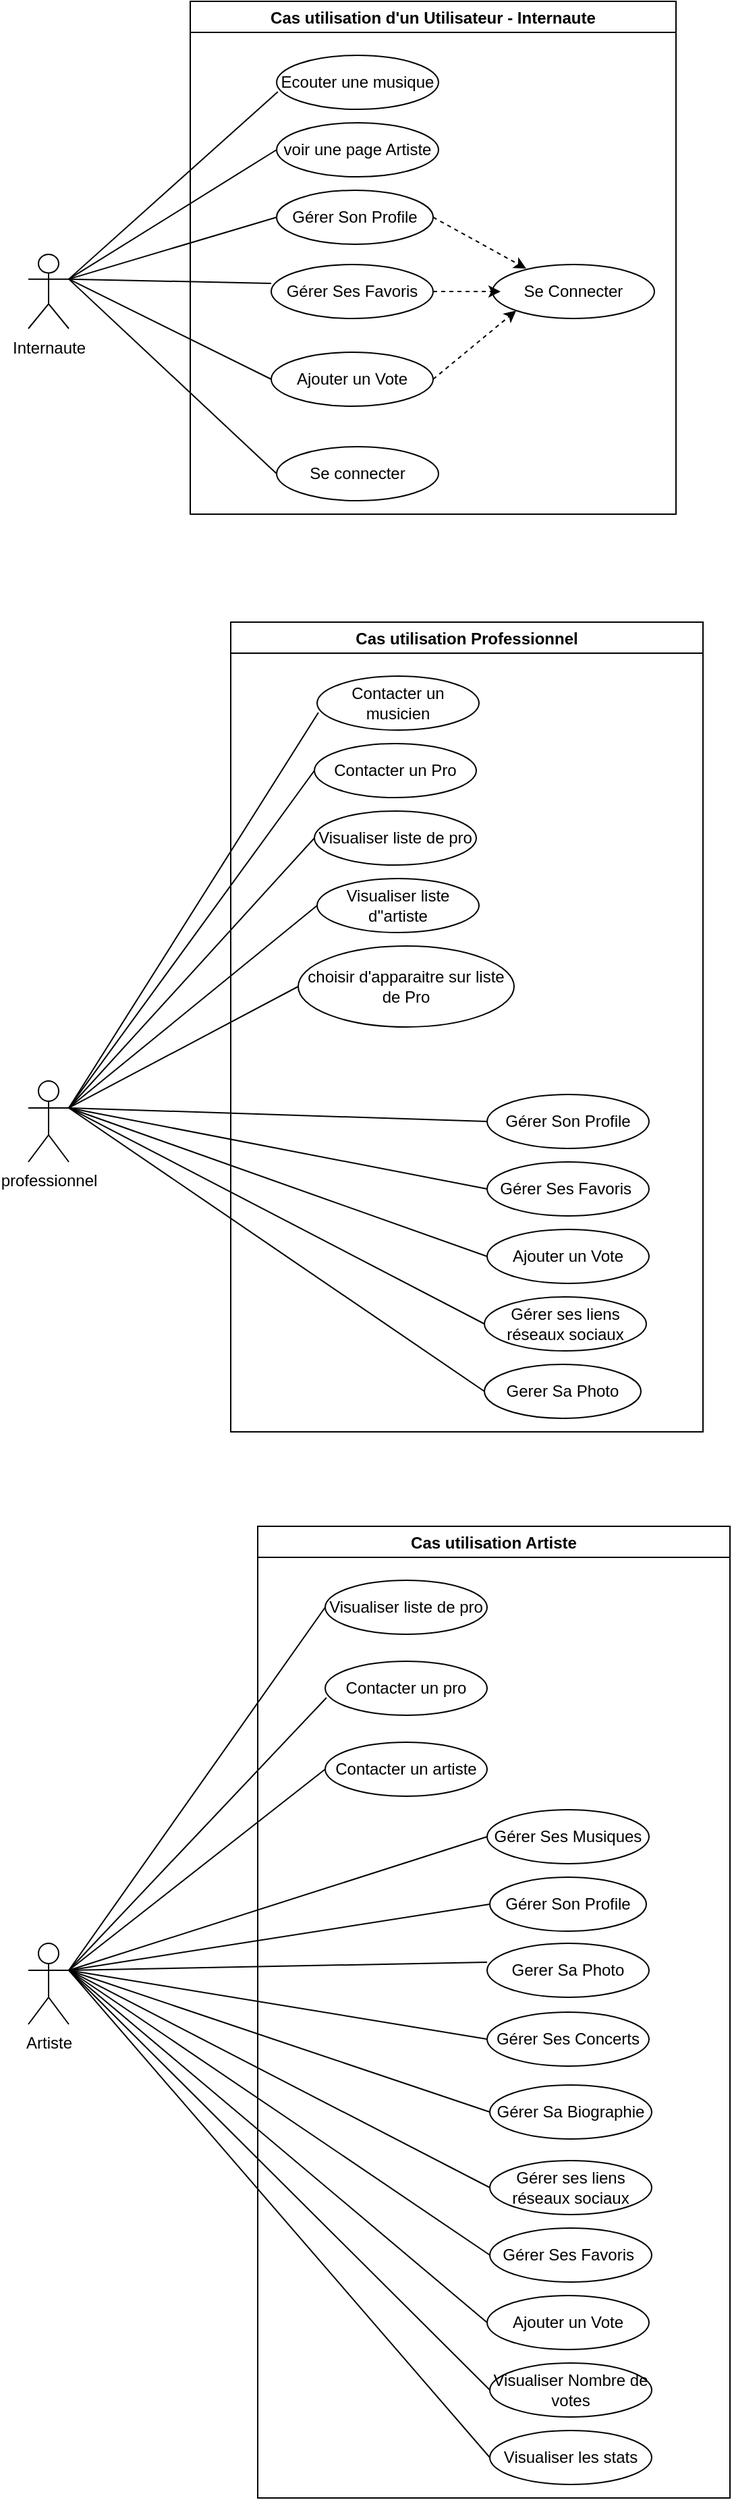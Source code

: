 <mxfile version="16.1.2" type="device"><diagram id="0gJoJF1syZIJq2sYyarv" name="Page-1"><mxGraphModel dx="946" dy="725" grid="1" gridSize="10" guides="1" tooltips="1" connect="1" arrows="1" fold="1" page="1" pageScale="1" pageWidth="827" pageHeight="1169" math="0" shadow="0"><root><mxCell id="0"/><mxCell id="1" parent="0"/><mxCell id="32BOOsJMIFd5g4cBoluw-26" style="edgeStyle=none;rounded=0;orthogonalLoop=1;jettySize=auto;html=1;exitX=1;exitY=0.333;exitDx=0;exitDy=0;exitPerimeter=0;entryX=0.008;entryY=0.675;entryDx=0;entryDy=0;entryPerimeter=0;elbow=vertical;endArrow=none;endFill=0;" parent="1" source="32BOOsJMIFd5g4cBoluw-1" target="32BOOsJMIFd5g4cBoluw-23" edge="1"><mxGeometry relative="1" as="geometry"/></mxCell><mxCell id="32BOOsJMIFd5g4cBoluw-27" style="edgeStyle=none;rounded=0;orthogonalLoop=1;jettySize=auto;html=1;exitX=1;exitY=0.333;exitDx=0;exitDy=0;exitPerimeter=0;entryX=0;entryY=0.5;entryDx=0;entryDy=0;elbow=vertical;endArrow=none;endFill=0;" parent="1" source="32BOOsJMIFd5g4cBoluw-1" target="32BOOsJMIFd5g4cBoluw-6" edge="1"><mxGeometry relative="1" as="geometry"/></mxCell><mxCell id="32BOOsJMIFd5g4cBoluw-28" style="edgeStyle=none;rounded=0;orthogonalLoop=1;jettySize=auto;html=1;exitX=1;exitY=0.333;exitDx=0;exitDy=0;exitPerimeter=0;entryX=0;entryY=0.5;entryDx=0;entryDy=0;elbow=vertical;endArrow=none;endFill=0;" parent="1" source="32BOOsJMIFd5g4cBoluw-1" target="32BOOsJMIFd5g4cBoluw-10" edge="1"><mxGeometry relative="1" as="geometry"/></mxCell><mxCell id="32BOOsJMIFd5g4cBoluw-29" value="&lt;br&gt;" style="edgeStyle=none;rounded=0;orthogonalLoop=1;jettySize=auto;html=1;exitX=1;exitY=0.333;exitDx=0;exitDy=0;exitPerimeter=0;entryX=0;entryY=0.35;entryDx=0;entryDy=0;entryPerimeter=0;elbow=vertical;endArrow=none;endFill=0;" parent="1" source="32BOOsJMIFd5g4cBoluw-1" target="32BOOsJMIFd5g4cBoluw-11" edge="1"><mxGeometry relative="1" as="geometry"/></mxCell><mxCell id="32BOOsJMIFd5g4cBoluw-30" style="edgeStyle=none;rounded=0;orthogonalLoop=1;jettySize=auto;html=1;exitX=1;exitY=0.333;exitDx=0;exitDy=0;exitPerimeter=0;entryX=0;entryY=0.5;entryDx=0;entryDy=0;elbow=vertical;endArrow=none;endFill=0;" parent="1" source="32BOOsJMIFd5g4cBoluw-1" target="32BOOsJMIFd5g4cBoluw-12" edge="1"><mxGeometry relative="1" as="geometry"/></mxCell><mxCell id="32BOOsJMIFd5g4cBoluw-1" value="Internaute" style="shape=umlActor;verticalLabelPosition=bottom;verticalAlign=top;html=1;outlineConnect=0;" parent="1" vertex="1"><mxGeometry x="60" y="247.5" width="30" height="55" as="geometry"/></mxCell><mxCell id="32BOOsJMIFd5g4cBoluw-4" value="Cas utilisation d'un Utilisateur - Internaute" style="swimlane;" parent="1" vertex="1"><mxGeometry x="180" y="60" width="360" height="380" as="geometry"/></mxCell><mxCell id="32BOOsJMIFd5g4cBoluw-6" value="voir une page Artiste" style="ellipse;whiteSpace=wrap;html=1;" parent="32BOOsJMIFd5g4cBoluw-4" vertex="1"><mxGeometry x="64" y="90" width="120" height="40" as="geometry"/></mxCell><mxCell id="32BOOsJMIFd5g4cBoluw-10" value="Gérer&amp;nbsp;Son Profile" style="ellipse;whiteSpace=wrap;html=1;" parent="32BOOsJMIFd5g4cBoluw-4" vertex="1"><mxGeometry x="64" y="140" width="116" height="40" as="geometry"/></mxCell><mxCell id="32BOOsJMIFd5g4cBoluw-11" value="Gérer Ses Favoris" style="ellipse;whiteSpace=wrap;html=1;" parent="32BOOsJMIFd5g4cBoluw-4" vertex="1"><mxGeometry x="60" y="195" width="120" height="40" as="geometry"/></mxCell><mxCell id="32BOOsJMIFd5g4cBoluw-60" style="edgeStyle=none;rounded=0;orthogonalLoop=1;jettySize=auto;html=1;exitX=1;exitY=0.5;exitDx=0;exitDy=0;entryX=0;entryY=1;entryDx=0;entryDy=0;dashed=1;endArrow=classic;endFill=1;elbow=vertical;" parent="32BOOsJMIFd5g4cBoluw-4" source="32BOOsJMIFd5g4cBoluw-12" target="32BOOsJMIFd5g4cBoluw-57" edge="1"><mxGeometry relative="1" as="geometry"/></mxCell><mxCell id="32BOOsJMIFd5g4cBoluw-12" value="Ajouter un Vote" style="ellipse;whiteSpace=wrap;html=1;" parent="32BOOsJMIFd5g4cBoluw-4" vertex="1"><mxGeometry x="60" y="260" width="120" height="40" as="geometry"/></mxCell><mxCell id="32BOOsJMIFd5g4cBoluw-23" value="Ecouter une musique" style="ellipse;whiteSpace=wrap;html=1;" parent="32BOOsJMIFd5g4cBoluw-4" vertex="1"><mxGeometry x="64" y="40" width="120" height="40" as="geometry"/></mxCell><mxCell id="32BOOsJMIFd5g4cBoluw-57" value="Se Connecter" style="ellipse;whiteSpace=wrap;html=1;" parent="32BOOsJMIFd5g4cBoluw-4" vertex="1"><mxGeometry x="224" y="195" width="120" height="40" as="geometry"/></mxCell><mxCell id="32BOOsJMIFd5g4cBoluw-58" style="rounded=0;orthogonalLoop=1;jettySize=auto;html=1;exitX=1;exitY=0.5;exitDx=0;exitDy=0;dashed=1;elbow=vertical;entryX=0.208;entryY=0.075;entryDx=0;entryDy=0;entryPerimeter=0;" parent="32BOOsJMIFd5g4cBoluw-4" target="32BOOsJMIFd5g4cBoluw-57" edge="1"><mxGeometry relative="1" as="geometry"><mxPoint x="240" y="210" as="targetPoint"/><mxPoint x="180" y="160" as="sourcePoint"/></mxGeometry></mxCell><mxCell id="32BOOsJMIFd5g4cBoluw-61" value="Se connecter" style="ellipse;whiteSpace=wrap;html=1;" parent="32BOOsJMIFd5g4cBoluw-4" vertex="1"><mxGeometry x="64" y="330" width="120" height="40" as="geometry"/></mxCell><mxCell id="32BOOsJMIFd5g4cBoluw-34" style="edgeStyle=none;rounded=0;orthogonalLoop=1;jettySize=auto;html=1;exitX=1;exitY=0.333;exitDx=0;exitDy=0;exitPerimeter=0;entryX=0.008;entryY=0.675;entryDx=0;entryDy=0;entryPerimeter=0;elbow=vertical;endArrow=none;endFill=0;" parent="1" source="32BOOsJMIFd5g4cBoluw-41" target="32BOOsJMIFd5g4cBoluw-56" edge="1"><mxGeometry relative="1" as="geometry"/></mxCell><mxCell id="32BOOsJMIFd5g4cBoluw-35" style="edgeStyle=none;rounded=0;orthogonalLoop=1;jettySize=auto;html=1;exitX=1;exitY=0.333;exitDx=0;exitDy=0;exitPerimeter=0;entryX=0;entryY=0.5;entryDx=0;entryDy=0;elbow=vertical;endArrow=none;endFill=0;" parent="1" source="32BOOsJMIFd5g4cBoluw-41" target="32BOOsJMIFd5g4cBoluw-44" edge="1"><mxGeometry relative="1" as="geometry"/></mxCell><mxCell id="32BOOsJMIFd5g4cBoluw-36" style="edgeStyle=none;rounded=0;orthogonalLoop=1;jettySize=auto;html=1;exitX=1;exitY=0.333;exitDx=0;exitDy=0;exitPerimeter=0;entryX=0;entryY=0.5;entryDx=0;entryDy=0;elbow=vertical;endArrow=none;endFill=0;" parent="1" source="32BOOsJMIFd5g4cBoluw-41" target="32BOOsJMIFd5g4cBoluw-46" edge="1"><mxGeometry relative="1" as="geometry"/></mxCell><mxCell id="32BOOsJMIFd5g4cBoluw-37" value="&lt;br&gt;" style="edgeStyle=none;rounded=0;orthogonalLoop=1;jettySize=auto;html=1;exitX=1;exitY=0.333;exitDx=0;exitDy=0;exitPerimeter=0;entryX=0;entryY=0.35;entryDx=0;entryDy=0;entryPerimeter=0;elbow=vertical;endArrow=none;endFill=0;" parent="1" source="32BOOsJMIFd5g4cBoluw-41" target="32BOOsJMIFd5g4cBoluw-48" edge="1"><mxGeometry relative="1" as="geometry"/></mxCell><mxCell id="32BOOsJMIFd5g4cBoluw-38" style="edgeStyle=none;rounded=0;orthogonalLoop=1;jettySize=auto;html=1;exitX=1;exitY=0.333;exitDx=0;exitDy=0;exitPerimeter=0;entryX=0;entryY=0.5;entryDx=0;entryDy=0;elbow=vertical;endArrow=none;endFill=0;" parent="1" source="32BOOsJMIFd5g4cBoluw-41" target="32BOOsJMIFd5g4cBoluw-50" edge="1"><mxGeometry relative="1" as="geometry"/></mxCell><mxCell id="32BOOsJMIFd5g4cBoluw-39" style="edgeStyle=none;rounded=0;orthogonalLoop=1;jettySize=auto;html=1;exitX=1;exitY=0.333;exitDx=0;exitDy=0;exitPerimeter=0;entryX=0;entryY=0.5;entryDx=0;entryDy=0;elbow=vertical;endArrow=none;endFill=0;" parent="1" source="32BOOsJMIFd5g4cBoluw-41" target="32BOOsJMIFd5g4cBoluw-52" edge="1"><mxGeometry relative="1" as="geometry"/></mxCell><mxCell id="32BOOsJMIFd5g4cBoluw-40" style="edgeStyle=none;rounded=0;orthogonalLoop=1;jettySize=auto;html=1;exitX=1;exitY=0.333;exitDx=0;exitDy=0;exitPerimeter=0;entryX=0;entryY=0.5;entryDx=0;entryDy=0;elbow=vertical;endArrow=none;endFill=0;" parent="1" source="32BOOsJMIFd5g4cBoluw-41" target="32BOOsJMIFd5g4cBoluw-54" edge="1"><mxGeometry relative="1" as="geometry"/></mxCell><mxCell id="32BOOsJMIFd5g4cBoluw-41" value="Artiste" style="shape=umlActor;verticalLabelPosition=bottom;verticalAlign=top;html=1;outlineConnect=0;" parent="1" vertex="1"><mxGeometry x="60" y="1499" width="30" height="60" as="geometry"/></mxCell><mxCell id="32BOOsJMIFd5g4cBoluw-42" value="Cas utilisation Artiste" style="swimlane;" parent="1" vertex="1"><mxGeometry x="230" y="1190" width="350" height="720" as="geometry"/></mxCell><mxCell id="32BOOsJMIFd5g4cBoluw-44" value="Gérer&amp;nbsp;Ses Musiques" style="ellipse;whiteSpace=wrap;html=1;" parent="32BOOsJMIFd5g4cBoluw-42" vertex="1"><mxGeometry x="170" y="210" width="120" height="40" as="geometry"/></mxCell><mxCell id="32BOOsJMIFd5g4cBoluw-46" value="Gérer&amp;nbsp;Son Profile" style="ellipse;whiteSpace=wrap;html=1;" parent="32BOOsJMIFd5g4cBoluw-42" vertex="1"><mxGeometry x="172" y="260" width="116" height="40" as="geometry"/></mxCell><mxCell id="32BOOsJMIFd5g4cBoluw-48" value="Gerer Sa Photo" style="ellipse;whiteSpace=wrap;html=1;" parent="32BOOsJMIFd5g4cBoluw-42" vertex="1"><mxGeometry x="170" y="309" width="120" height="40" as="geometry"/></mxCell><mxCell id="32BOOsJMIFd5g4cBoluw-50" value="Gérer&amp;nbsp;Ses Concerts" style="ellipse;whiteSpace=wrap;html=1;" parent="32BOOsJMIFd5g4cBoluw-42" vertex="1"><mxGeometry x="170" y="360" width="120" height="40" as="geometry"/></mxCell><mxCell id="32BOOsJMIFd5g4cBoluw-52" value="Gérer&amp;nbsp;Sa Biographie" style="ellipse;whiteSpace=wrap;html=1;" parent="32BOOsJMIFd5g4cBoluw-42" vertex="1"><mxGeometry x="172" y="414" width="120" height="40" as="geometry"/></mxCell><mxCell id="32BOOsJMIFd5g4cBoluw-54" value="Gérer ses liens réseaux sociaux" style="ellipse;whiteSpace=wrap;html=1;" parent="32BOOsJMIFd5g4cBoluw-42" vertex="1"><mxGeometry x="172" y="470" width="120" height="40" as="geometry"/></mxCell><mxCell id="32BOOsJMIFd5g4cBoluw-56" value="Contacter un pro" style="ellipse;whiteSpace=wrap;html=1;" parent="32BOOsJMIFd5g4cBoluw-42" vertex="1"><mxGeometry x="50" y="100" width="120" height="40" as="geometry"/></mxCell><mxCell id="32BOOsJMIFd5g4cBoluw-103" value="Visualiser liste de pro" style="ellipse;whiteSpace=wrap;html=1;" parent="32BOOsJMIFd5g4cBoluw-42" vertex="1"><mxGeometry x="50" y="40" width="120" height="40" as="geometry"/></mxCell><mxCell id="32BOOsJMIFd5g4cBoluw-107" value="Gérer Ses Favoris&amp;nbsp;" style="ellipse;whiteSpace=wrap;html=1;" parent="32BOOsJMIFd5g4cBoluw-42" vertex="1"><mxGeometry x="172" y="520" width="120" height="40" as="geometry"/></mxCell><mxCell id="32BOOsJMIFd5g4cBoluw-113" value="Ajouter un Vote" style="ellipse;whiteSpace=wrap;html=1;" parent="32BOOsJMIFd5g4cBoluw-42" vertex="1"><mxGeometry x="170" y="570.0" width="120" height="40" as="geometry"/></mxCell><mxCell id="32BOOsJMIFd5g4cBoluw-114" value="Contacter un artiste" style="ellipse;whiteSpace=wrap;html=1;" parent="32BOOsJMIFd5g4cBoluw-42" vertex="1"><mxGeometry x="50" y="160" width="120" height="40" as="geometry"/></mxCell><mxCell id="32BOOsJMIFd5g4cBoluw-147" value="Visualiser Nombre de votes" style="ellipse;whiteSpace=wrap;html=1;" parent="32BOOsJMIFd5g4cBoluw-42" vertex="1"><mxGeometry x="172" y="620" width="120" height="40" as="geometry"/></mxCell><mxCell id="32BOOsJMIFd5g4cBoluw-148" value="Visualiser les stats" style="ellipse;whiteSpace=wrap;html=1;" parent="32BOOsJMIFd5g4cBoluw-42" vertex="1"><mxGeometry x="172" y="670" width="120" height="40" as="geometry"/></mxCell><mxCell id="32BOOsJMIFd5g4cBoluw-59" style="edgeStyle=none;rounded=0;orthogonalLoop=1;jettySize=auto;html=1;exitX=1;exitY=0.5;exitDx=0;exitDy=0;endArrow=classic;endFill=1;elbow=vertical;dashed=1;" parent="1" source="32BOOsJMIFd5g4cBoluw-11" edge="1"><mxGeometry relative="1" as="geometry"><mxPoint x="410" y="275" as="targetPoint"/></mxGeometry></mxCell><mxCell id="32BOOsJMIFd5g4cBoluw-62" style="edgeStyle=none;rounded=0;orthogonalLoop=1;jettySize=auto;html=1;exitX=1;exitY=0.333;exitDx=0;exitDy=0;exitPerimeter=0;entryX=0;entryY=0.5;entryDx=0;entryDy=0;elbow=vertical;endArrow=none;endFill=0;" parent="1" source="32BOOsJMIFd5g4cBoluw-1" target="32BOOsJMIFd5g4cBoluw-61" edge="1"><mxGeometry relative="1" as="geometry"><mxPoint x="100" y="275" as="sourcePoint"/><mxPoint x="250" y="350" as="targetPoint"/></mxGeometry></mxCell><mxCell id="32BOOsJMIFd5g4cBoluw-79" style="edgeStyle=none;rounded=0;orthogonalLoop=1;jettySize=auto;html=1;exitX=1;exitY=0.333;exitDx=0;exitDy=0;exitPerimeter=0;entryX=0.008;entryY=0.675;entryDx=0;entryDy=0;entryPerimeter=0;elbow=vertical;endArrow=none;endFill=0;" parent="1" source="32BOOsJMIFd5g4cBoluw-86" target="32BOOsJMIFd5g4cBoluw-101" edge="1"><mxGeometry relative="1" as="geometry"/></mxCell><mxCell id="32BOOsJMIFd5g4cBoluw-80" style="edgeStyle=none;rounded=0;orthogonalLoop=1;jettySize=auto;html=1;exitX=1;exitY=0.333;exitDx=0;exitDy=0;exitPerimeter=0;entryX=0;entryY=0.5;entryDx=0;entryDy=0;elbow=vertical;endArrow=none;endFill=0;" parent="1" source="32BOOsJMIFd5g4cBoluw-86" target="32BOOsJMIFd5g4cBoluw-89" edge="1"><mxGeometry relative="1" as="geometry"/></mxCell><mxCell id="32BOOsJMIFd5g4cBoluw-81" style="edgeStyle=none;rounded=0;orthogonalLoop=1;jettySize=auto;html=1;exitX=1;exitY=0.333;exitDx=0;exitDy=0;exitPerimeter=0;entryX=0;entryY=0.5;entryDx=0;entryDy=0;elbow=vertical;endArrow=none;endFill=0;" parent="1" source="32BOOsJMIFd5g4cBoluw-86" target="32BOOsJMIFd5g4cBoluw-91" edge="1"><mxGeometry relative="1" as="geometry"/></mxCell><mxCell id="32BOOsJMIFd5g4cBoluw-84" style="edgeStyle=none;rounded=0;orthogonalLoop=1;jettySize=auto;html=1;exitX=1;exitY=0.333;exitDx=0;exitDy=0;exitPerimeter=0;entryX=0;entryY=0.5;entryDx=0;entryDy=0;elbow=vertical;endArrow=none;endFill=0;" parent="1" source="32BOOsJMIFd5g4cBoluw-86" target="32BOOsJMIFd5g4cBoluw-97" edge="1"><mxGeometry relative="1" as="geometry"/></mxCell><mxCell id="32BOOsJMIFd5g4cBoluw-85" style="edgeStyle=none;rounded=0;orthogonalLoop=1;jettySize=auto;html=1;exitX=1;exitY=0.333;exitDx=0;exitDy=0;exitPerimeter=0;entryX=0;entryY=0.5;entryDx=0;entryDy=0;elbow=vertical;endArrow=none;endFill=0;" parent="1" source="32BOOsJMIFd5g4cBoluw-86" target="32BOOsJMIFd5g4cBoluw-99" edge="1"><mxGeometry relative="1" as="geometry"/></mxCell><mxCell id="32BOOsJMIFd5g4cBoluw-132" style="edgeStyle=none;rounded=0;orthogonalLoop=1;jettySize=auto;html=1;exitX=1;exitY=0.333;exitDx=0;exitDy=0;exitPerimeter=0;entryX=0;entryY=0.5;entryDx=0;entryDy=0;endArrow=none;endFill=0;elbow=vertical;" parent="1" source="32BOOsJMIFd5g4cBoluw-86" target="32BOOsJMIFd5g4cBoluw-131" edge="1"><mxGeometry relative="1" as="geometry"/></mxCell><mxCell id="32BOOsJMIFd5g4cBoluw-134" style="edgeStyle=none;rounded=0;orthogonalLoop=1;jettySize=auto;html=1;exitX=1;exitY=0.333;exitDx=0;exitDy=0;exitPerimeter=0;entryX=0;entryY=0.5;entryDx=0;entryDy=0;endArrow=none;endFill=0;elbow=vertical;" parent="1" source="32BOOsJMIFd5g4cBoluw-86" target="32BOOsJMIFd5g4cBoluw-128" edge="1"><mxGeometry relative="1" as="geometry"/></mxCell><mxCell id="32BOOsJMIFd5g4cBoluw-135" style="edgeStyle=none;rounded=0;orthogonalLoop=1;jettySize=auto;html=1;exitX=1;exitY=0.333;exitDx=0;exitDy=0;exitPerimeter=0;entryX=0;entryY=0.5;entryDx=0;entryDy=0;endArrow=none;endFill=0;elbow=vertical;" parent="1" source="32BOOsJMIFd5g4cBoluw-86" target="32BOOsJMIFd5g4cBoluw-129" edge="1"><mxGeometry relative="1" as="geometry"/></mxCell><mxCell id="32BOOsJMIFd5g4cBoluw-136" style="edgeStyle=none;rounded=0;orthogonalLoop=1;jettySize=auto;html=1;exitX=1;exitY=0.333;exitDx=0;exitDy=0;exitPerimeter=0;entryX=0;entryY=0.5;entryDx=0;entryDy=0;endArrow=none;endFill=0;elbow=vertical;" parent="1" source="32BOOsJMIFd5g4cBoluw-86" target="32BOOsJMIFd5g4cBoluw-130" edge="1"><mxGeometry relative="1" as="geometry"/></mxCell><mxCell id="32BOOsJMIFd5g4cBoluw-144" style="edgeStyle=none;rounded=0;orthogonalLoop=1;jettySize=auto;html=1;exitX=1;exitY=0.333;exitDx=0;exitDy=0;exitPerimeter=0;entryX=0;entryY=0.5;entryDx=0;entryDy=0;endArrow=none;endFill=0;elbow=vertical;" parent="1" source="32BOOsJMIFd5g4cBoluw-86" target="32BOOsJMIFd5g4cBoluw-143" edge="1"><mxGeometry relative="1" as="geometry"/></mxCell><mxCell id="32BOOsJMIFd5g4cBoluw-86" value="professionnel" style="shape=umlActor;verticalLabelPosition=bottom;verticalAlign=top;html=1;outlineConnect=0;" parent="1" vertex="1"><mxGeometry x="60" y="860" width="30" height="60" as="geometry"/></mxCell><mxCell id="32BOOsJMIFd5g4cBoluw-87" value="Cas utilisation Professionnel" style="swimlane;" parent="1" vertex="1"><mxGeometry x="210" y="520" width="350" height="600" as="geometry"/></mxCell><mxCell id="32BOOsJMIFd5g4cBoluw-89" value="&lt;span&gt;Gérer&amp;nbsp;Son Profile&lt;/span&gt;" style="ellipse;whiteSpace=wrap;html=1;" parent="32BOOsJMIFd5g4cBoluw-87" vertex="1"><mxGeometry x="190" y="350" width="120" height="40" as="geometry"/></mxCell><mxCell id="32BOOsJMIFd5g4cBoluw-91" value="&lt;span&gt;Gerer Sa Photo&lt;/span&gt;" style="ellipse;whiteSpace=wrap;html=1;" parent="32BOOsJMIFd5g4cBoluw-87" vertex="1"><mxGeometry x="188" y="550" width="116" height="40" as="geometry"/></mxCell><mxCell id="32BOOsJMIFd5g4cBoluw-97" value="Contacter un Pro" style="ellipse;whiteSpace=wrap;html=1;" parent="32BOOsJMIFd5g4cBoluw-87" vertex="1"><mxGeometry x="62" y="90" width="120" height="40" as="geometry"/></mxCell><mxCell id="32BOOsJMIFd5g4cBoluw-99" value="&lt;span&gt;Gérer ses liens réseaux sociaux&lt;/span&gt;" style="ellipse;whiteSpace=wrap;html=1;" parent="32BOOsJMIFd5g4cBoluw-87" vertex="1"><mxGeometry x="188" y="500" width="120" height="40" as="geometry"/></mxCell><mxCell id="32BOOsJMIFd5g4cBoluw-101" value="Contacter un musicien" style="ellipse;whiteSpace=wrap;html=1;" parent="32BOOsJMIFd5g4cBoluw-87" vertex="1"><mxGeometry x="64" y="40" width="120" height="40" as="geometry"/></mxCell><mxCell id="32BOOsJMIFd5g4cBoluw-128" value="Gérer Ses Favoris&amp;nbsp;" style="ellipse;whiteSpace=wrap;html=1;" parent="32BOOsJMIFd5g4cBoluw-87" vertex="1"><mxGeometry x="190" y="400" width="120" height="40" as="geometry"/></mxCell><mxCell id="32BOOsJMIFd5g4cBoluw-129" value="Ajouter un Vote" style="ellipse;whiteSpace=wrap;html=1;" parent="32BOOsJMIFd5g4cBoluw-87" vertex="1"><mxGeometry x="190" y="450" width="120" height="40" as="geometry"/></mxCell><mxCell id="32BOOsJMIFd5g4cBoluw-130" value="choisir d'apparaitre sur liste de Pro" style="ellipse;whiteSpace=wrap;html=1;" parent="32BOOsJMIFd5g4cBoluw-87" vertex="1"><mxGeometry x="50" y="240" width="160" height="60" as="geometry"/></mxCell><mxCell id="32BOOsJMIFd5g4cBoluw-131" value="Visualiser liste de pro" style="ellipse;whiteSpace=wrap;html=1;" parent="32BOOsJMIFd5g4cBoluw-87" vertex="1"><mxGeometry x="62" y="140" width="120" height="40" as="geometry"/></mxCell><mxCell id="32BOOsJMIFd5g4cBoluw-143" value="Visualiser liste d''artiste" style="ellipse;whiteSpace=wrap;html=1;" parent="32BOOsJMIFd5g4cBoluw-87" vertex="1"><mxGeometry x="64" y="190" width="120" height="40" as="geometry"/></mxCell><mxCell id="32BOOsJMIFd5g4cBoluw-105" style="edgeStyle=none;rounded=0;orthogonalLoop=1;jettySize=auto;html=1;exitX=1;exitY=0.333;exitDx=0;exitDy=0;exitPerimeter=0;entryX=0;entryY=0.5;entryDx=0;entryDy=0;elbow=vertical;endArrow=none;endFill=0;" parent="1" source="32BOOsJMIFd5g4cBoluw-41" target="32BOOsJMIFd5g4cBoluw-103" edge="1"><mxGeometry relative="1" as="geometry"><mxPoint x="130" y="1515" as="sourcePoint"/><mxPoint x="294.96" y="1377" as="targetPoint"/></mxGeometry></mxCell><mxCell id="32BOOsJMIFd5g4cBoluw-108" style="edgeStyle=none;rounded=0;orthogonalLoop=1;jettySize=auto;html=1;exitX=1;exitY=0.333;exitDx=0;exitDy=0;exitPerimeter=0;entryX=0;entryY=0.5;entryDx=0;entryDy=0;elbow=vertical;endArrow=none;endFill=0;" parent="1" source="32BOOsJMIFd5g4cBoluw-41" target="32BOOsJMIFd5g4cBoluw-107" edge="1"><mxGeometry relative="1" as="geometry"><mxPoint x="130" y="1565" as="sourcePoint"/><mxPoint x="290" y="1750" as="targetPoint"/></mxGeometry></mxCell><mxCell id="32BOOsJMIFd5g4cBoluw-111" style="edgeStyle=none;rounded=0;orthogonalLoop=1;jettySize=auto;html=1;exitX=1;exitY=0.333;exitDx=0;exitDy=0;exitPerimeter=0;entryX=0;entryY=0.5;entryDx=0;entryDy=0;elbow=vertical;endArrow=none;endFill=0;" parent="1" source="32BOOsJMIFd5g4cBoluw-41" target="32BOOsJMIFd5g4cBoluw-113" edge="1"><mxGeometry relative="1" as="geometry"><mxPoint x="130" y="1760.003" as="sourcePoint"/></mxGeometry></mxCell><mxCell id="32BOOsJMIFd5g4cBoluw-116" style="edgeStyle=none;rounded=0;orthogonalLoop=1;jettySize=auto;html=1;entryX=0;entryY=0.5;entryDx=0;entryDy=0;elbow=vertical;endArrow=none;endFill=0;exitX=1;exitY=0.333;exitDx=0;exitDy=0;exitPerimeter=0;" parent="1" source="32BOOsJMIFd5g4cBoluw-41" target="32BOOsJMIFd5g4cBoluw-114" edge="1"><mxGeometry relative="1" as="geometry"><mxPoint x="120" y="1560" as="sourcePoint"/><mxPoint x="294" y="1850" as="targetPoint"/></mxGeometry></mxCell><mxCell id="32BOOsJMIFd5g4cBoluw-149" style="edgeStyle=none;rounded=0;orthogonalLoop=1;jettySize=auto;html=1;exitX=0;exitY=0.5;exitDx=0;exitDy=0;entryX=1;entryY=0.333;entryDx=0;entryDy=0;entryPerimeter=0;endArrow=none;endFill=0;elbow=vertical;" parent="1" source="32BOOsJMIFd5g4cBoluw-147" target="32BOOsJMIFd5g4cBoluw-41" edge="1"><mxGeometry relative="1" as="geometry"/></mxCell><mxCell id="32BOOsJMIFd5g4cBoluw-150" style="edgeStyle=none;rounded=0;orthogonalLoop=1;jettySize=auto;html=1;exitX=0;exitY=0.5;exitDx=0;exitDy=0;entryX=1;entryY=0.333;entryDx=0;entryDy=0;entryPerimeter=0;endArrow=none;endFill=0;elbow=vertical;" parent="1" source="32BOOsJMIFd5g4cBoluw-148" target="32BOOsJMIFd5g4cBoluw-41" edge="1"><mxGeometry relative="1" as="geometry"/></mxCell></root></mxGraphModel></diagram></mxfile>